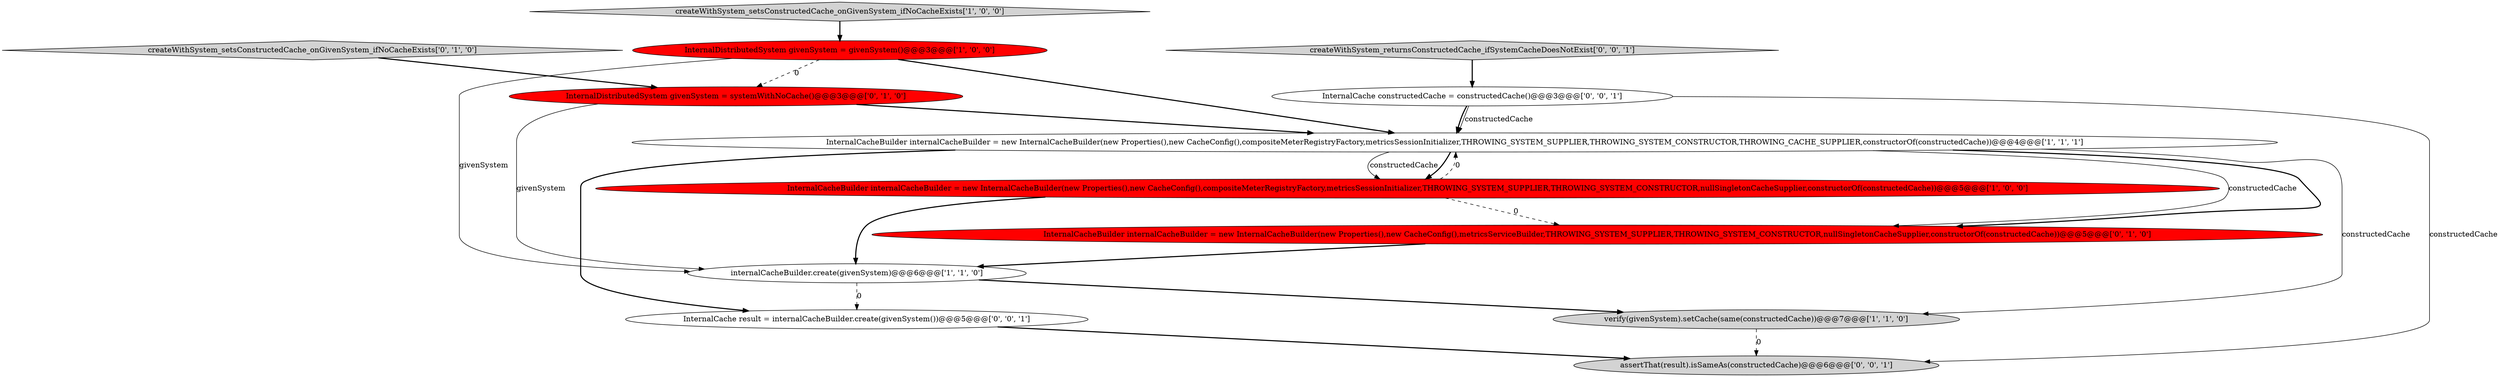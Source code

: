 digraph {
8 [style = filled, label = "InternalCacheBuilder internalCacheBuilder = new InternalCacheBuilder(new Properties(),new CacheConfig(),metricsServiceBuilder,THROWING_SYSTEM_SUPPLIER,THROWING_SYSTEM_CONSTRUCTOR,nullSingletonCacheSupplier,constructorOf(constructedCache))@@@5@@@['0', '1', '0']", fillcolor = red, shape = ellipse image = "AAA1AAABBB2BBB"];
5 [style = filled, label = "InternalDistributedSystem givenSystem = givenSystem()@@@3@@@['1', '0', '0']", fillcolor = red, shape = ellipse image = "AAA1AAABBB1BBB"];
12 [style = filled, label = "assertThat(result).isSameAs(constructedCache)@@@6@@@['0', '0', '1']", fillcolor = lightgray, shape = ellipse image = "AAA0AAABBB3BBB"];
9 [style = filled, label = "InternalCache result = internalCacheBuilder.create(givenSystem())@@@5@@@['0', '0', '1']", fillcolor = white, shape = ellipse image = "AAA0AAABBB3BBB"];
4 [style = filled, label = "internalCacheBuilder.create(givenSystem)@@@6@@@['1', '1', '0']", fillcolor = white, shape = ellipse image = "AAA0AAABBB1BBB"];
10 [style = filled, label = "createWithSystem_returnsConstructedCache_ifSystemCacheDoesNotExist['0', '0', '1']", fillcolor = lightgray, shape = diamond image = "AAA0AAABBB3BBB"];
3 [style = filled, label = "InternalCacheBuilder internalCacheBuilder = new InternalCacheBuilder(new Properties(),new CacheConfig(),compositeMeterRegistryFactory,metricsSessionInitializer,THROWING_SYSTEM_SUPPLIER,THROWING_SYSTEM_CONSTRUCTOR,nullSingletonCacheSupplier,constructorOf(constructedCache))@@@5@@@['1', '0', '0']", fillcolor = red, shape = ellipse image = "AAA1AAABBB1BBB"];
11 [style = filled, label = "InternalCache constructedCache = constructedCache()@@@3@@@['0', '0', '1']", fillcolor = white, shape = ellipse image = "AAA0AAABBB3BBB"];
1 [style = filled, label = "InternalCacheBuilder internalCacheBuilder = new InternalCacheBuilder(new Properties(),new CacheConfig(),compositeMeterRegistryFactory,metricsSessionInitializer,THROWING_SYSTEM_SUPPLIER,THROWING_SYSTEM_CONSTRUCTOR,THROWING_CACHE_SUPPLIER,constructorOf(constructedCache))@@@4@@@['1', '1', '1']", fillcolor = white, shape = ellipse image = "AAA0AAABBB1BBB"];
0 [style = filled, label = "verify(givenSystem).setCache(same(constructedCache))@@@7@@@['1', '1', '0']", fillcolor = lightgray, shape = ellipse image = "AAA0AAABBB1BBB"];
6 [style = filled, label = "InternalDistributedSystem givenSystem = systemWithNoCache()@@@3@@@['0', '1', '0']", fillcolor = red, shape = ellipse image = "AAA1AAABBB2BBB"];
7 [style = filled, label = "createWithSystem_setsConstructedCache_onGivenSystem_ifNoCacheExists['0', '1', '0']", fillcolor = lightgray, shape = diamond image = "AAA0AAABBB2BBB"];
2 [style = filled, label = "createWithSystem_setsConstructedCache_onGivenSystem_ifNoCacheExists['1', '0', '0']", fillcolor = lightgray, shape = diamond image = "AAA0AAABBB1BBB"];
1->8 [style = solid, label="constructedCache"];
1->8 [style = bold, label=""];
5->4 [style = solid, label="givenSystem"];
11->1 [style = bold, label=""];
3->1 [style = dashed, label="0"];
1->3 [style = solid, label="constructedCache"];
1->3 [style = bold, label=""];
0->12 [style = dashed, label="0"];
11->12 [style = solid, label="constructedCache"];
3->4 [style = bold, label=""];
1->9 [style = bold, label=""];
4->0 [style = bold, label=""];
6->1 [style = bold, label=""];
5->1 [style = bold, label=""];
4->9 [style = dashed, label="0"];
1->0 [style = solid, label="constructedCache"];
5->6 [style = dashed, label="0"];
7->6 [style = bold, label=""];
3->8 [style = dashed, label="0"];
9->12 [style = bold, label=""];
8->4 [style = bold, label=""];
6->4 [style = solid, label="givenSystem"];
11->1 [style = solid, label="constructedCache"];
2->5 [style = bold, label=""];
10->11 [style = bold, label=""];
}
